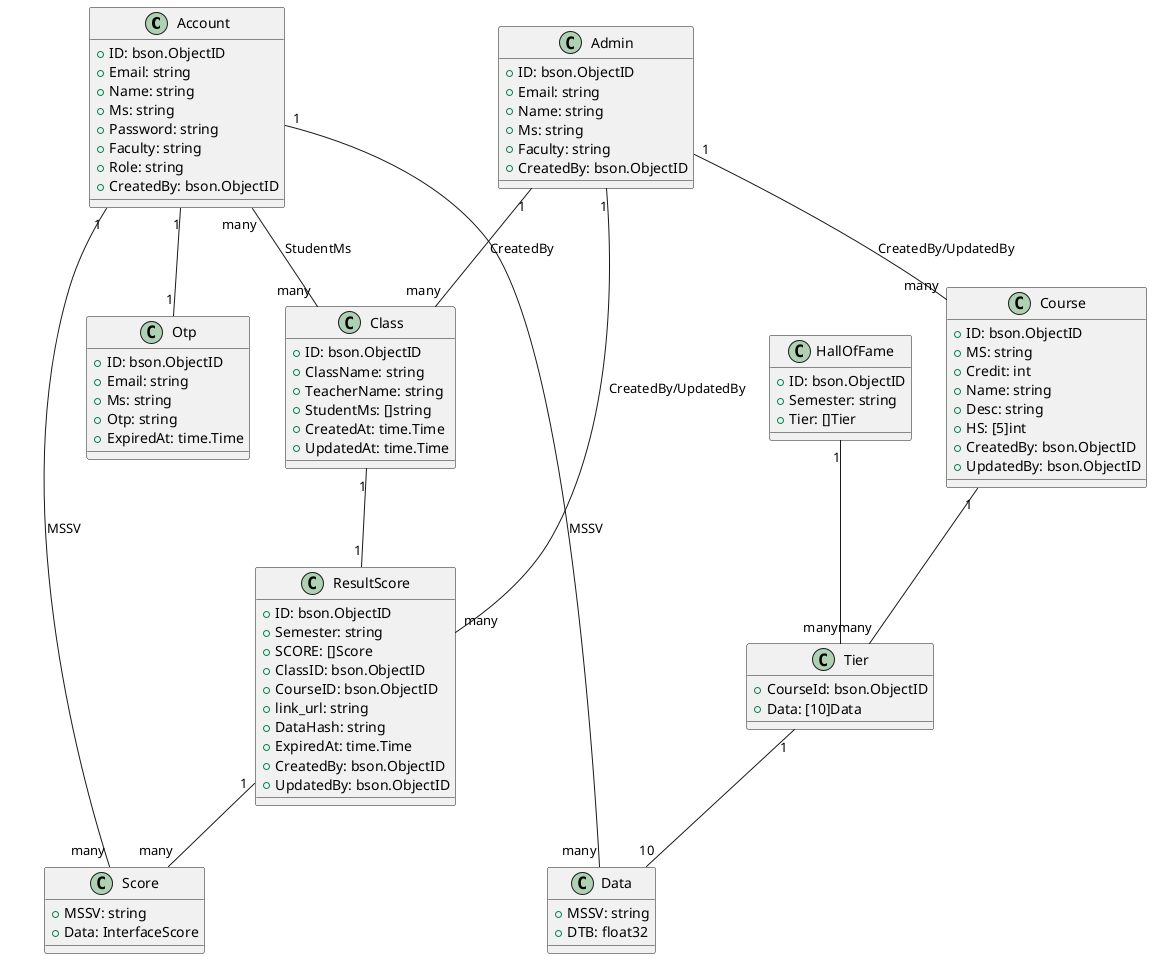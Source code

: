 @startuml

class Account {
    +ID: bson.ObjectID
    +Email: string
    +Name: string
    +Ms: string
    +Password: string
    +Faculty: string
    +Role: string
    +CreatedBy: bson.ObjectID
}
class Admin{
    +ID: bson.ObjectID
    +Email: string
    +Name: string
    +Ms: string
    +Faculty: string
    +CreatedBy: bson.ObjectID
}

class Class {
    +ID: bson.ObjectID
    +ClassName: string
    +TeacherName: string
    +StudentMs: []string
    +CreatedAt: time.Time
    +UpdatedAt: time.Time
}

class Course {
    +ID: bson.ObjectID
    +MS: string
    +Credit: int
    +Name: string
    +Desc: string
    +HS: [5]int
    +CreatedBy: bson.ObjectID
    +UpdatedBy: bson.ObjectID
}

class HallOfFame {
    +ID: bson.ObjectID
    +Semester: string
    +Tier: []Tier
}

class Tier {
    +CourseId: bson.ObjectID
    +Data: [10]Data
}

class Data {
    +MSSV: string
    +DTB: float32
}

class Otp {
    +ID: bson.ObjectID
    +Email: string
    +Ms: string
    +Otp: string
    +ExpiredAt: time.Time
}

class ResultScore {
    +ID: bson.ObjectID
    +Semester: string
    +SCORE: []Score
    +ClassID: bson.ObjectID
    +CourseID: bson.ObjectID
    +link_url: string
    +DataHash: string
    +ExpiredAt: time.Time
    +CreatedBy: bson.ObjectID
    +UpdatedBy: bson.ObjectID
}

class Score {
    +MSSV: string
    +Data: InterfaceScore
}

ResultScore "1" -- "many" Score
Admin "1" -- "many" Class : CreatedBy
Admin "1" -- "many" Course : CreatedBy/UpdatedBy
Admin "1" -- "many" ResultScore : CreatedBy/UpdatedBy
Class "1" -- "1" ResultScore
Course "1" -- "many" Tier
HallOfFame "1" -- "many" Tier
Tier "1" -- "10" Data
Account "1" -- "1" Otp
Account "many" -- "many" Class : StudentMs
Account "1" -- "many" Score : MSSV
Account "1" -- "many" Data : MSSV

@enduml
